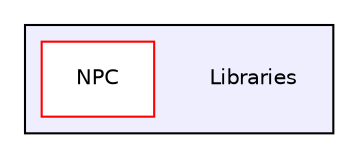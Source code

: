 digraph "Libraries" {
  compound=true
  node [ fontsize="10", fontname="Helvetica"];
  edge [ labelfontsize="10", labelfontname="Helvetica"];
  subgraph clusterdir_6d2d5b60bd20db849a9486835a2715aa {
    graph [ bgcolor="#eeeeff", pencolor="black", label="" URL="dir_6d2d5b60bd20db849a9486835a2715aa.html"];
    dir_6d2d5b60bd20db849a9486835a2715aa [shape=plaintext label="Libraries"];
    dir_73bedcc95f9f4eb978995392265c6cee [shape=box label="NPC" color="red" fillcolor="white" style="filled" URL="dir_73bedcc95f9f4eb978995392265c6cee.html"];
  }
}

